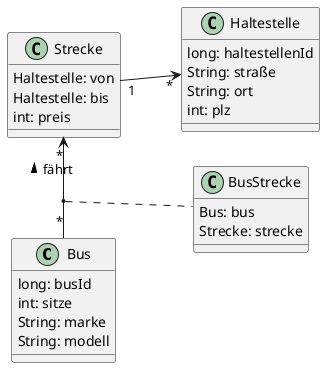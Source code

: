 @startuml

left to right direction

class Bus{
    long: busId
    int: sitze
    String: marke
    String: modell
}

class BusStrecke{
    Bus: bus
    Strecke: strecke
}

class Strecke{
    Haltestelle: von
    Haltestelle: bis
    int: preis
}

class Haltestelle{
    long: haltestellenId
    String: straße
    String: ort
    int: plz
}

Strecke "*" -l-> "*" Bus : > fährt
Strecke "1" --> "*" Haltestelle
(Strecke, Bus) .. BusStrecke

@enduml